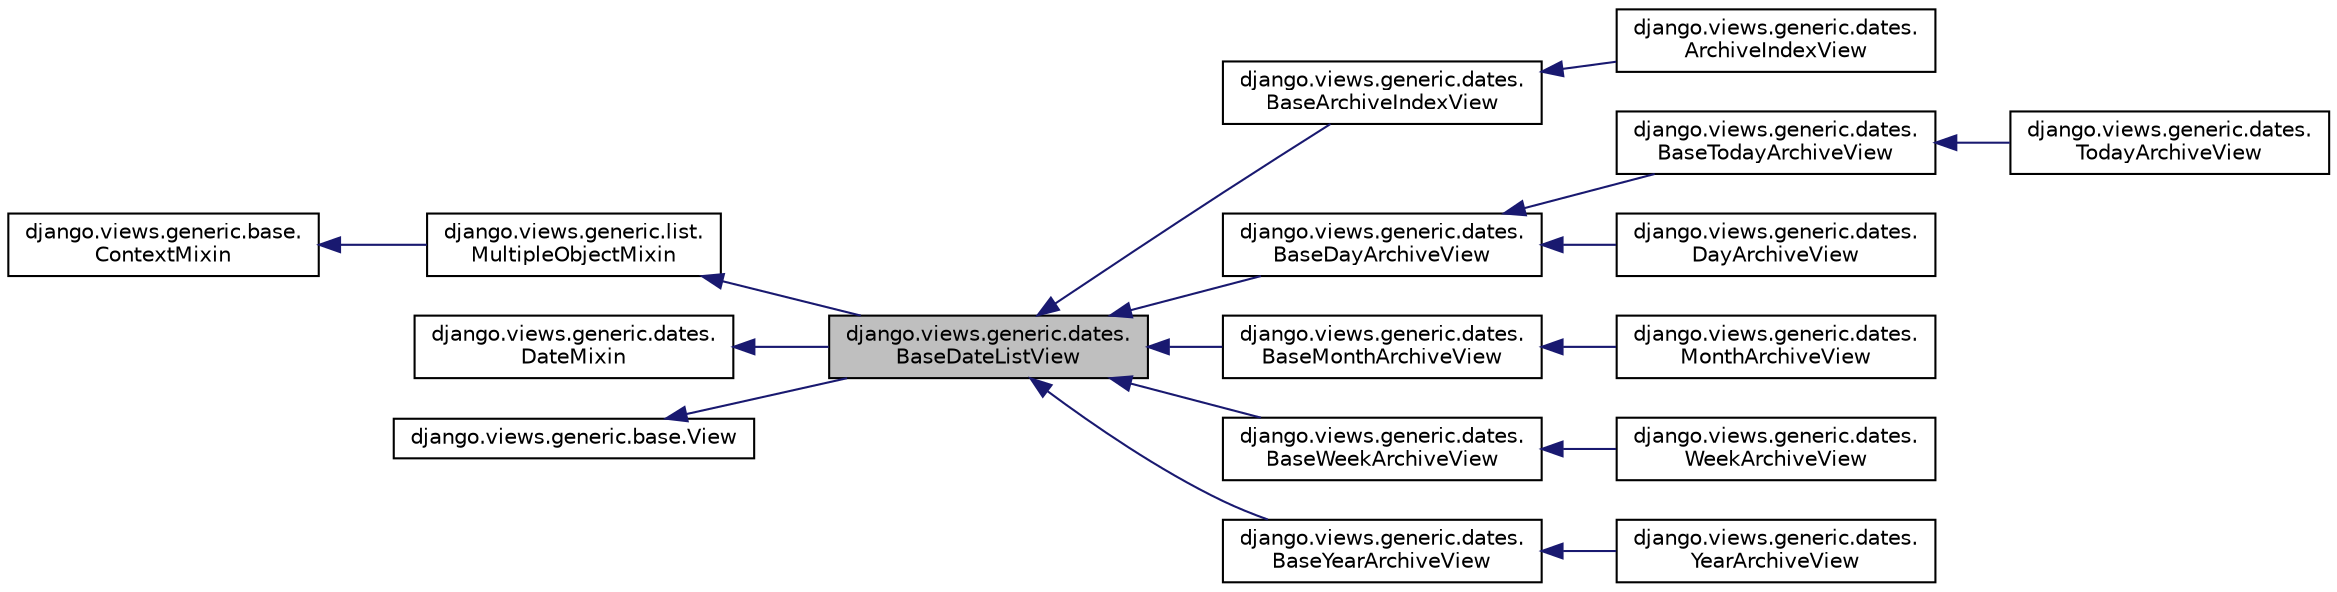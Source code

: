 digraph "django.views.generic.dates.BaseDateListView"
{
 // LATEX_PDF_SIZE
  edge [fontname="Helvetica",fontsize="10",labelfontname="Helvetica",labelfontsize="10"];
  node [fontname="Helvetica",fontsize="10",shape=record];
  rankdir="LR";
  Node1 [label="django.views.generic.dates.\lBaseDateListView",height=0.2,width=0.4,color="black", fillcolor="grey75", style="filled", fontcolor="black",tooltip=" "];
  Node2 -> Node1 [dir="back",color="midnightblue",fontsize="10",style="solid",fontname="Helvetica"];
  Node2 [label="django.views.generic.list.\lMultipleObjectMixin",height=0.2,width=0.4,color="black", fillcolor="white", style="filled",URL="$classdjango_1_1views_1_1generic_1_1list_1_1_multiple_object_mixin.html",tooltip=" "];
  Node3 -> Node2 [dir="back",color="midnightblue",fontsize="10",style="solid",fontname="Helvetica"];
  Node3 [label="django.views.generic.base.\lContextMixin",height=0.2,width=0.4,color="black", fillcolor="white", style="filled",URL="$classdjango_1_1views_1_1generic_1_1base_1_1_context_mixin.html",tooltip=" "];
  Node4 -> Node1 [dir="back",color="midnightblue",fontsize="10",style="solid",fontname="Helvetica"];
  Node4 [label="django.views.generic.dates.\lDateMixin",height=0.2,width=0.4,color="black", fillcolor="white", style="filled",URL="$classdjango_1_1views_1_1generic_1_1dates_1_1_date_mixin.html",tooltip=" "];
  Node5 -> Node1 [dir="back",color="midnightblue",fontsize="10",style="solid",fontname="Helvetica"];
  Node5 [label="django.views.generic.base.View",height=0.2,width=0.4,color="black", fillcolor="white", style="filled",URL="$classdjango_1_1views_1_1generic_1_1base_1_1_view.html",tooltip=" "];
  Node1 -> Node6 [dir="back",color="midnightblue",fontsize="10",style="solid",fontname="Helvetica"];
  Node6 [label="django.views.generic.dates.\lBaseArchiveIndexView",height=0.2,width=0.4,color="black", fillcolor="white", style="filled",URL="$classdjango_1_1views_1_1generic_1_1dates_1_1_base_archive_index_view.html",tooltip=" "];
  Node6 -> Node7 [dir="back",color="midnightblue",fontsize="10",style="solid",fontname="Helvetica"];
  Node7 [label="django.views.generic.dates.\lArchiveIndexView",height=0.2,width=0.4,color="black", fillcolor="white", style="filled",URL="$classdjango_1_1views_1_1generic_1_1dates_1_1_archive_index_view.html",tooltip=" "];
  Node1 -> Node8 [dir="back",color="midnightblue",fontsize="10",style="solid",fontname="Helvetica"];
  Node8 [label="django.views.generic.dates.\lBaseDayArchiveView",height=0.2,width=0.4,color="black", fillcolor="white", style="filled",URL="$classdjango_1_1views_1_1generic_1_1dates_1_1_base_day_archive_view.html",tooltip=" "];
  Node8 -> Node9 [dir="back",color="midnightblue",fontsize="10",style="solid",fontname="Helvetica"];
  Node9 [label="django.views.generic.dates.\lBaseTodayArchiveView",height=0.2,width=0.4,color="black", fillcolor="white", style="filled",URL="$classdjango_1_1views_1_1generic_1_1dates_1_1_base_today_archive_view.html",tooltip=" "];
  Node9 -> Node10 [dir="back",color="midnightblue",fontsize="10",style="solid",fontname="Helvetica"];
  Node10 [label="django.views.generic.dates.\lTodayArchiveView",height=0.2,width=0.4,color="black", fillcolor="white", style="filled",URL="$classdjango_1_1views_1_1generic_1_1dates_1_1_today_archive_view.html",tooltip=" "];
  Node8 -> Node11 [dir="back",color="midnightblue",fontsize="10",style="solid",fontname="Helvetica"];
  Node11 [label="django.views.generic.dates.\lDayArchiveView",height=0.2,width=0.4,color="black", fillcolor="white", style="filled",URL="$classdjango_1_1views_1_1generic_1_1dates_1_1_day_archive_view.html",tooltip=" "];
  Node1 -> Node12 [dir="back",color="midnightblue",fontsize="10",style="solid",fontname="Helvetica"];
  Node12 [label="django.views.generic.dates.\lBaseMonthArchiveView",height=0.2,width=0.4,color="black", fillcolor="white", style="filled",URL="$classdjango_1_1views_1_1generic_1_1dates_1_1_base_month_archive_view.html",tooltip=" "];
  Node12 -> Node13 [dir="back",color="midnightblue",fontsize="10",style="solid",fontname="Helvetica"];
  Node13 [label="django.views.generic.dates.\lMonthArchiveView",height=0.2,width=0.4,color="black", fillcolor="white", style="filled",URL="$classdjango_1_1views_1_1generic_1_1dates_1_1_month_archive_view.html",tooltip=" "];
  Node1 -> Node14 [dir="back",color="midnightblue",fontsize="10",style="solid",fontname="Helvetica"];
  Node14 [label="django.views.generic.dates.\lBaseWeekArchiveView",height=0.2,width=0.4,color="black", fillcolor="white", style="filled",URL="$classdjango_1_1views_1_1generic_1_1dates_1_1_base_week_archive_view.html",tooltip=" "];
  Node14 -> Node15 [dir="back",color="midnightblue",fontsize="10",style="solid",fontname="Helvetica"];
  Node15 [label="django.views.generic.dates.\lWeekArchiveView",height=0.2,width=0.4,color="black", fillcolor="white", style="filled",URL="$classdjango_1_1views_1_1generic_1_1dates_1_1_week_archive_view.html",tooltip=" "];
  Node1 -> Node16 [dir="back",color="midnightblue",fontsize="10",style="solid",fontname="Helvetica"];
  Node16 [label="django.views.generic.dates.\lBaseYearArchiveView",height=0.2,width=0.4,color="black", fillcolor="white", style="filled",URL="$classdjango_1_1views_1_1generic_1_1dates_1_1_base_year_archive_view.html",tooltip=" "];
  Node16 -> Node17 [dir="back",color="midnightblue",fontsize="10",style="solid",fontname="Helvetica"];
  Node17 [label="django.views.generic.dates.\lYearArchiveView",height=0.2,width=0.4,color="black", fillcolor="white", style="filled",URL="$classdjango_1_1views_1_1generic_1_1dates_1_1_year_archive_view.html",tooltip=" "];
}
